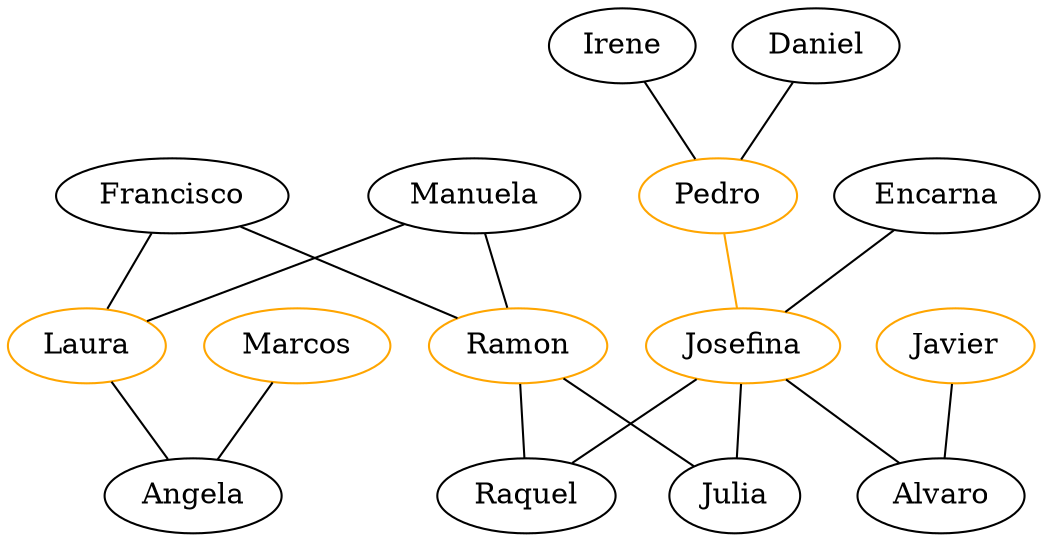 strict graph G {
  1 [ label="Francisco" ];
  2 [ label="Manuela" ];
  3 [ color="orange" label="Laura" ];
  4 [ color="orange" label="Ramon" ];
  5 [ color="orange" label="Marcos" ];
  6 [ label="Angela" ];
  7 [ label="Irene" ];
  8 [ label="Daniel" ];
  9 [ color="orange" label="Pedro" ];
  10 [ label="Encarna" ];
  11 [ color="orange" label="Josefina" ];
  12 [ color="orange" label="Javier" ];
  13 [ label="Raquel" ];
  14 [ label="Julia" ];
  15 [ label="Alvaro" ];
  1 -- 3 [ ];
  2 -- 3 [ ];
  3 -- 6 [ ];
  5 -- 6 [ ];
  1 -- 4 [ ];
  2 -- 4 [ ];
  7 -- 9 [ ];
  8 -- 9 [ ];
  9 -- 11 [ color="orange" ];
  10 -- 11 [ ];
  11 -- 13 [ ];
  11 -- 14 [ ];
  4 -- 13 [ ];
  4 -- 14 [ ];
  11 -- 15 [ ];
  12 -- 15 [ ];
}
